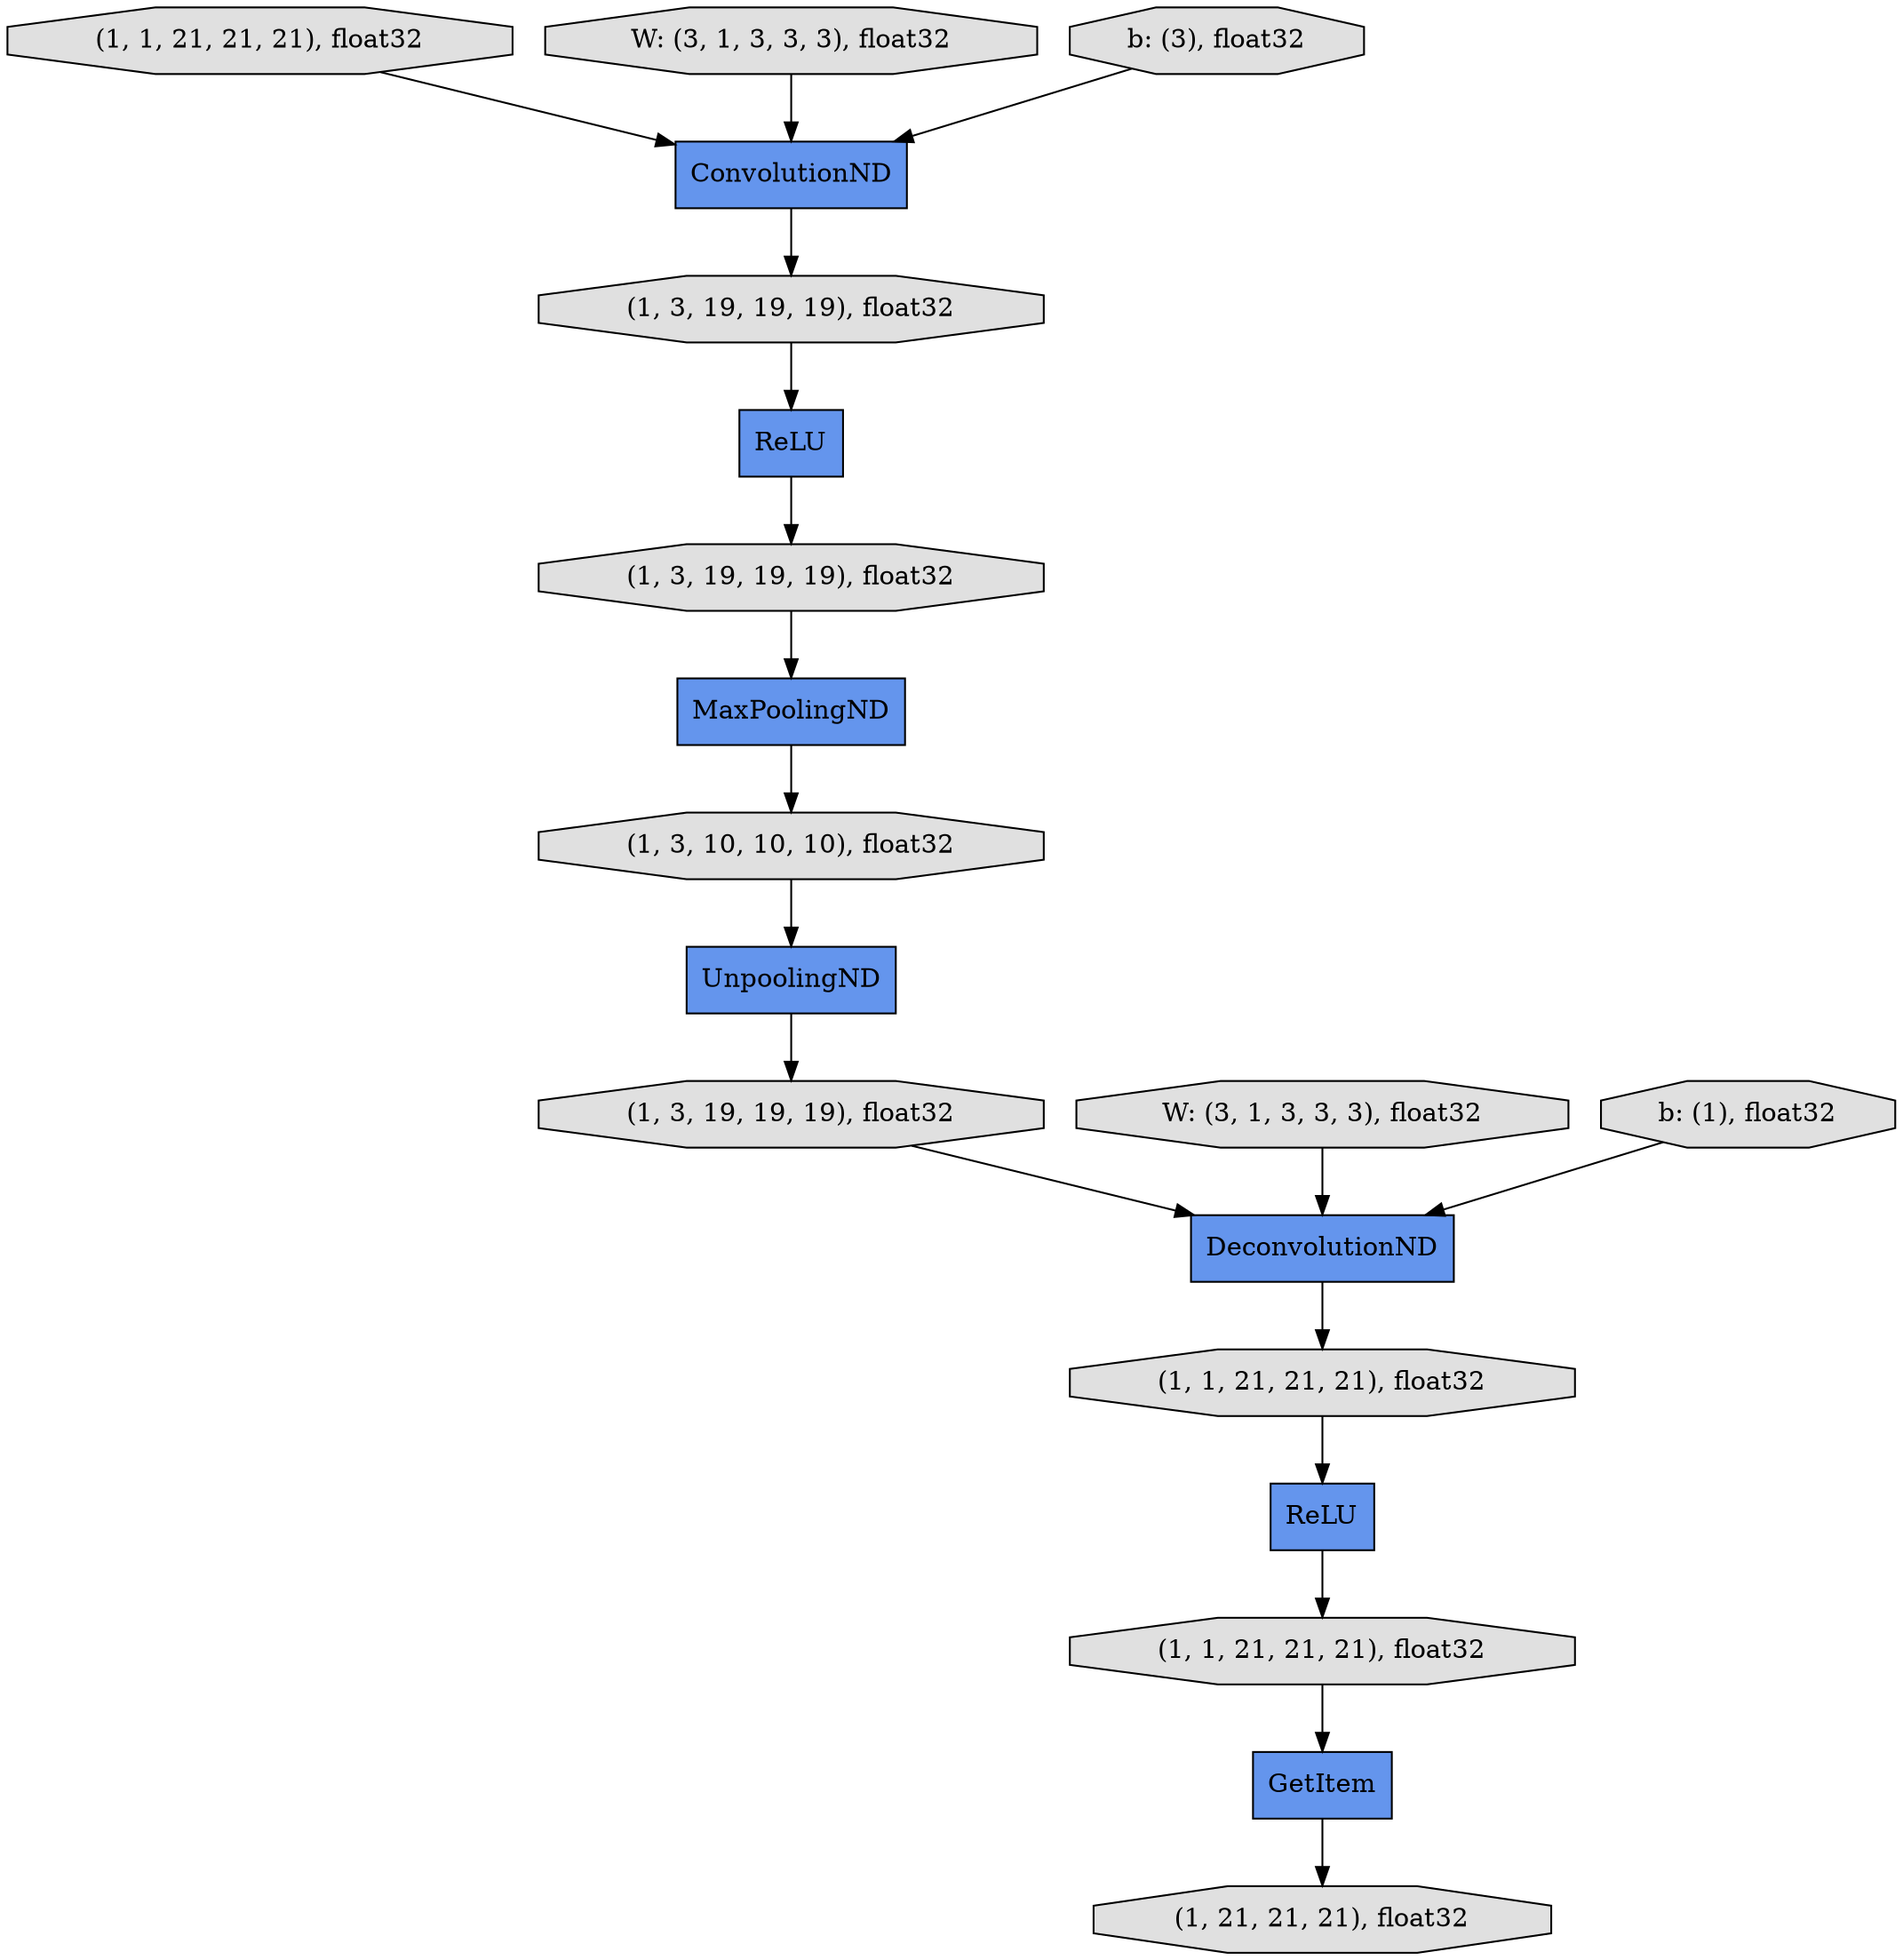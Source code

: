 digraph graphname{rankdir=TB;140572987561488 [shape="octagon",style="filled",fillcolor="#E0E0E0",label="(1, 1, 21, 21, 21), float32"];140572938955280 [shape="octagon",style="filled",fillcolor="#E0E0E0",label="(1, 1, 21, 21, 21), float32"];140572598924112 [shape="octagon",style="filled",fillcolor="#E0E0E0",label="W: (3, 1, 3, 3, 3), float32"];140572938955856 [shape="octagon",style="filled",fillcolor="#E0E0E0",label="(1, 1, 21, 21, 21), float32"];140572938954512 [shape="octagon",style="filled",fillcolor="#E0E0E0",label="(1, 3, 19, 19, 19), float32"];140572938954896 [shape="record",style="filled",fillcolor="#6495ED",label="GetItem"];140572939337424 [shape="octagon",style="filled",fillcolor="#E0E0E0",label="(1, 3, 19, 19, 19), float32"];140572987613520 [shape="record",style="filled",fillcolor="#6495ED",label="ReLU"];140572938954448 [shape="octagon",style="filled",fillcolor="#E0E0E0",label="(1, 21, 21, 21), float32"];140572987616464 [shape="octagon",style="filled",fillcolor="#E0E0E0",label="W: (3, 1, 3, 3, 3), float32"];140572938954832 [shape="octagon",style="filled",fillcolor="#E0E0E0",label="(1, 3, 19, 19, 19), float32"];140572938952976 [shape="record",style="filled",fillcolor="#6495ED",label="DeconvolutionND"];140572987615184 [shape="octagon",style="filled",fillcolor="#E0E0E0",label="b: (3), float32"];140572939337552 [shape="record",style="filled",fillcolor="#6495ED",label="UnpoolingND"];140572938955920 [shape="octagon",style="filled",fillcolor="#E0E0E0",label="(1, 3, 10, 10, 10), float32"];140572938953104 [shape="record",style="filled",fillcolor="#6495ED",label="ReLU"];140571854643408 [shape="octagon",style="filled",fillcolor="#E0E0E0",label="b: (1), float32"];140571854644176 [shape="record",style="filled",fillcolor="#6495ED",label="ConvolutionND"];140572939335760 [shape="record",style="filled",fillcolor="#6495ED",label="MaxPoolingND"];140572938954896 -> 140572938954448;140572938955280 -> 140572938953104;140572938955856 -> 140572938954896;140572938953104 -> 140572938955856;140572598924112 -> 140571854644176;140572938952976 -> 140572938955280;140572939337424 -> 140572987613520;140571854644176 -> 140572939337424;140572987616464 -> 140572938952976;140572939335760 -> 140572938955920;140571854643408 -> 140572938952976;140572987613520 -> 140572938954832;140572987561488 -> 140571854644176;140572938955920 -> 140572939337552;140572939337552 -> 140572938954512;140572987615184 -> 140571854644176;140572938954512 -> 140572938952976;140572938954832 -> 140572939335760;}